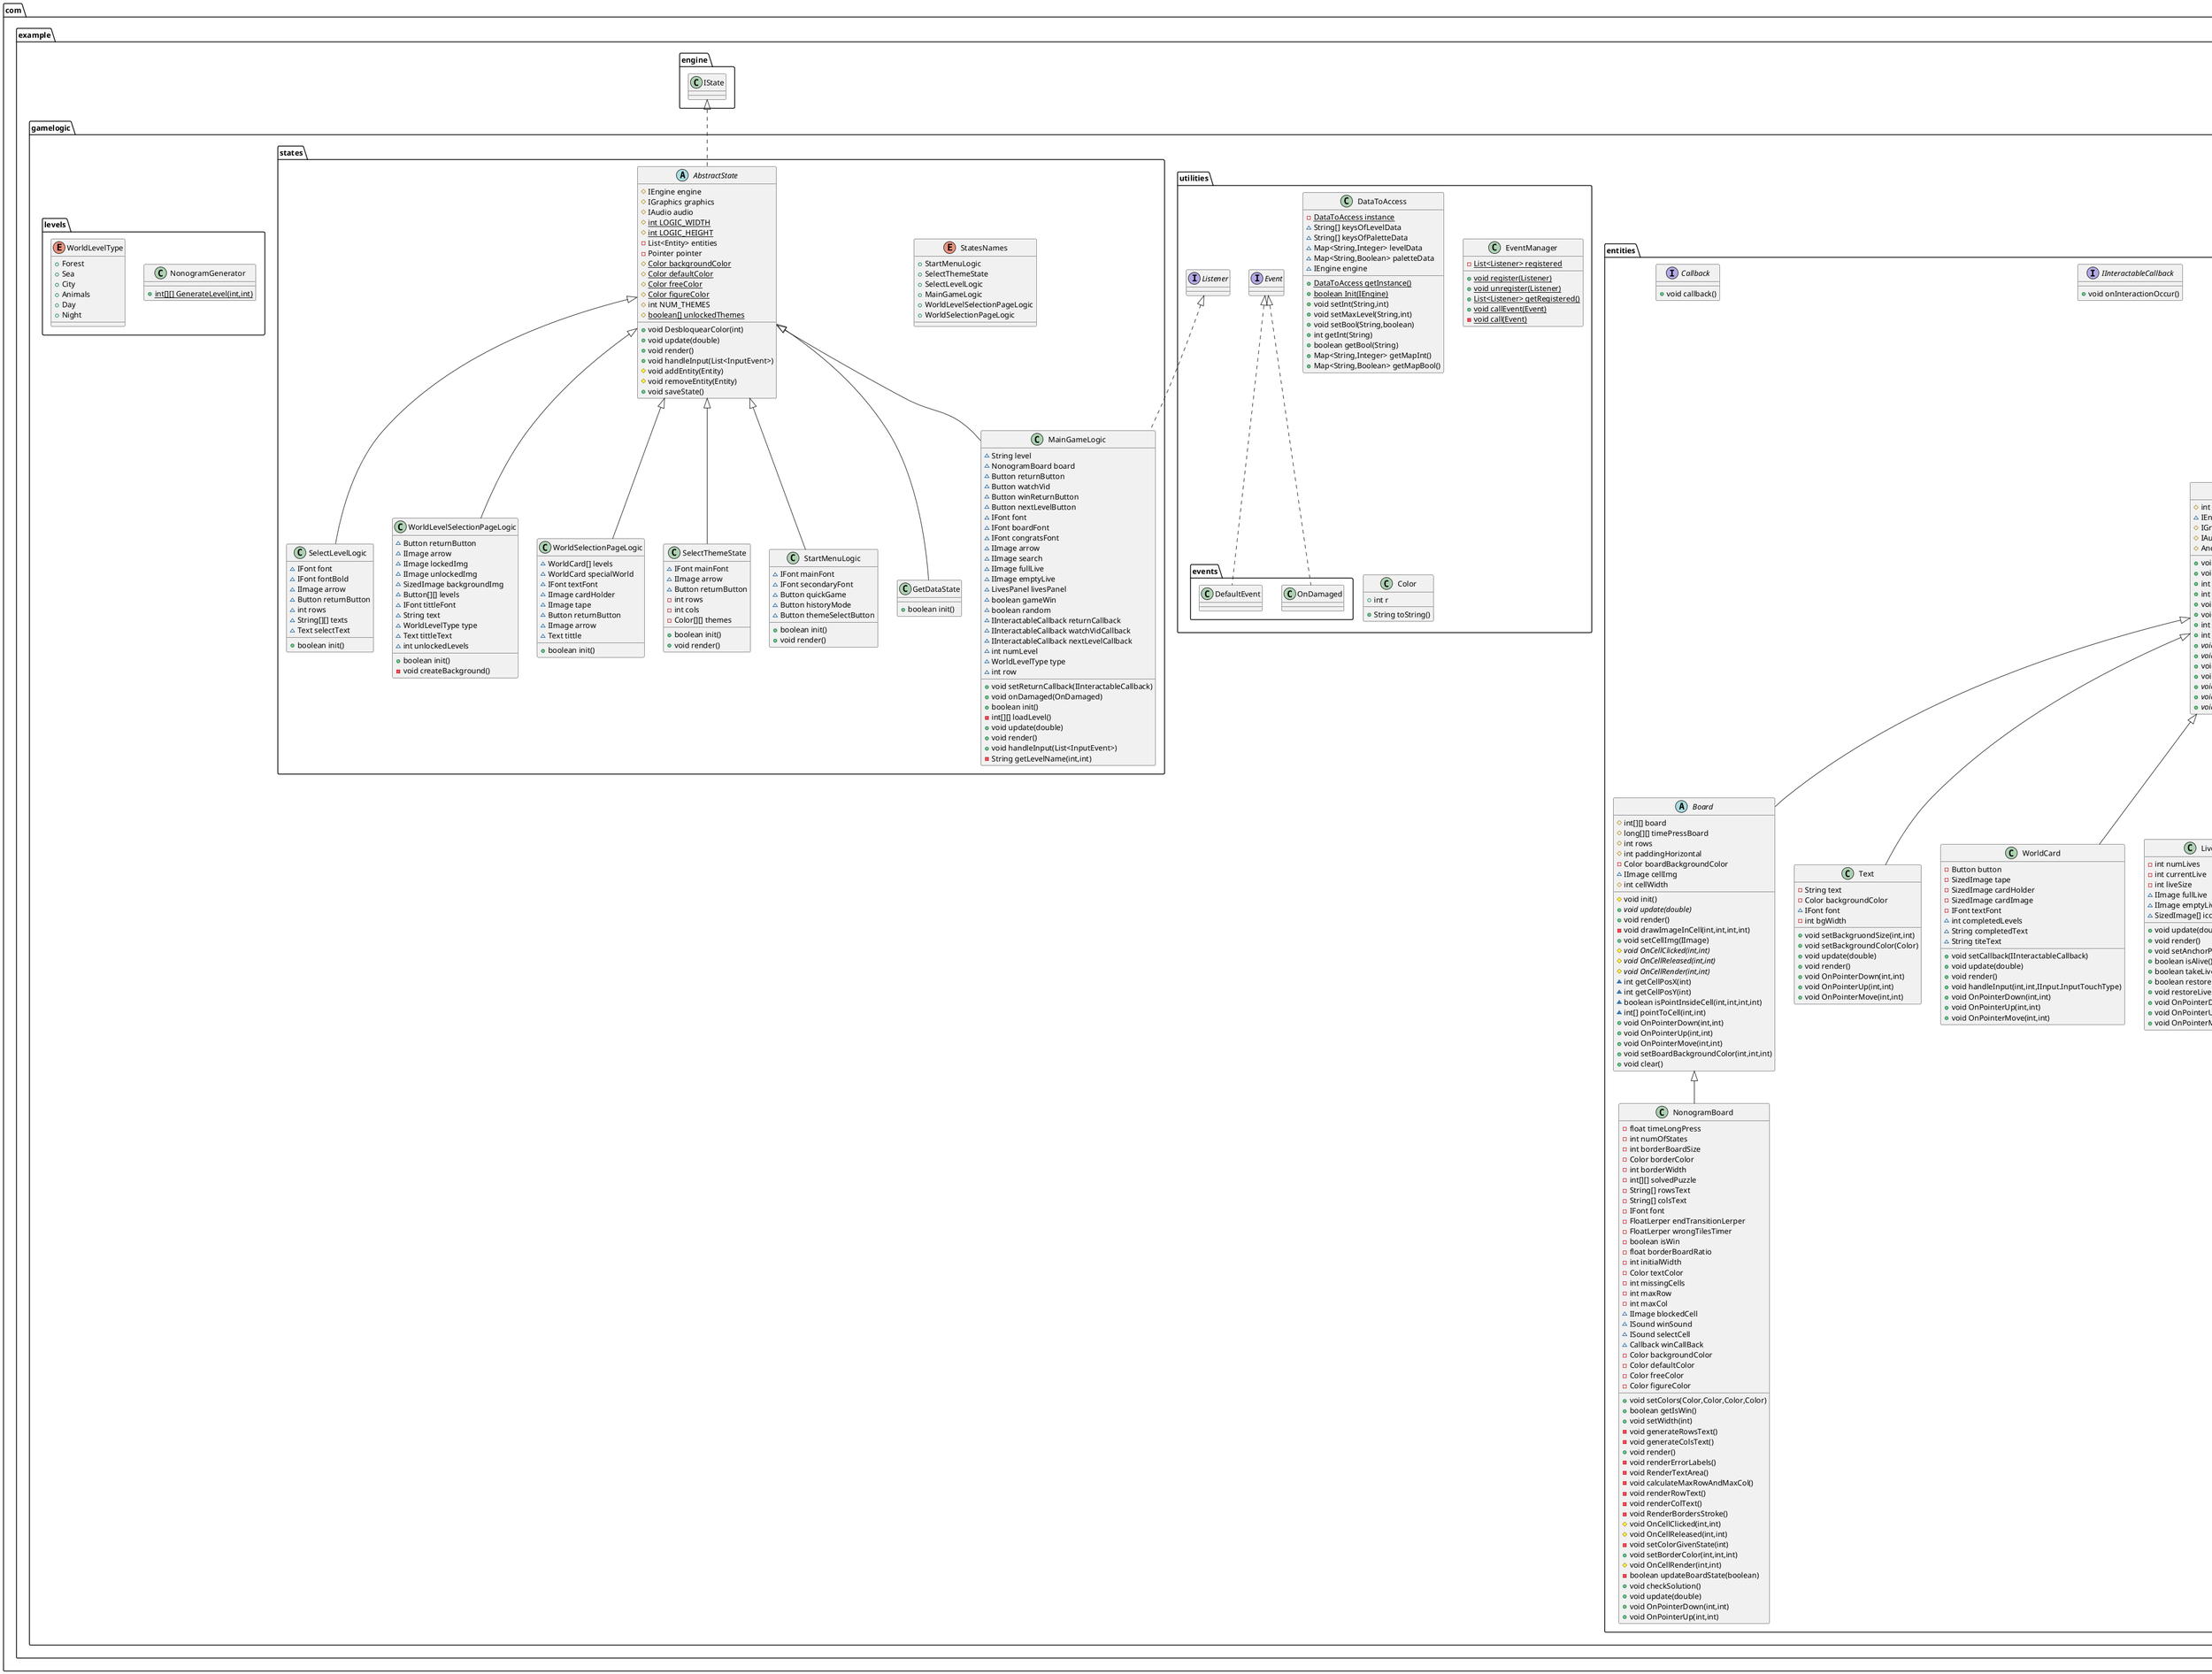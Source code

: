 @startuml
abstract class com.example.gamelogic.entities.Board {
# int[][] board
# long[][] timePressBoard
# int rows
# int paddingHorizontal
- Color boardBackgroundColor
~ IImage cellImg
# int cellWidth
# void init()
+ {abstract}void update(double)
+ void render()
- void drawImageInCell(int,int,int,int)
+ void setCellImg(IImage)
# {abstract}void OnCellClicked(int,int)
# {abstract}void OnCellReleased(int,int)
# {abstract}void OnCellRender(int,int)
~ int getCellPosX(int)
~ int getCellPosY(int)
~ boolean isPointInsideCell(int,int,int,int)
~ int[] pointToCell(int,int)
+ void OnPointerDown(int,int)
+ void OnPointerUp(int,int)
+ void OnPointerMove(int,int)
+ void setBoardBackgroundColor(int,int,int)
+ void clear()
}
interface com.example.gamelogic.entities.IInteractable {
+ void OnHoverEnter()
+ void OnHoverExit()
+ void OnTouchDown()
+ void OnTouchUp()
}
interface com.example.gamelogic.entities.IInputHandler {
~ void handleInput(int,int,IInput.InputTouchType)
}
class com.example.gamelogic.utilities.DataToAccess {
- {static} DataToAccess instance
~ String[] keysOfLevelData
~ String[] keysOfPaletteData
~ Map<String,Integer> levelData
~ Map<String,Boolean> paletteData
~ IEngine engine
+ {static} DataToAccess getInstance()
+ {static} boolean Init(IEngine)
+ void setInt(String,int)
+ void setMaxLevel(String,int)
+ void setBool(String,boolean)
+ int getInt(String)
+ boolean getBool(String)
+ Map<String,Integer> getMapInt()
+ Map<String,Boolean> getMapBool()
}
class com.example.gamelogic.states.StartMenuLogic {
~ IFont mainFont
~ IFont secondaryFont
~ Button quickGame
~ Button historyMode
~ Button themeSelectButton
+ boolean init()
+ void render()
}
enum com.example.gamelogic.states.StatesNames {
+  StartMenuLogic
+  SelectThemeState
+  SelectLevelLogic
+  MainGameLogic
+  WorldLevelSelectionPageLogic
+  WorldSelectionPageLogic
}
class com.example.gamelogic.utilities.EventManager {
- {static} List<Listener> registered
+ {static} void register(Listener)
+ {static} void unregister(Listener)
+ {static} List<Listener> getRegistered()
+ {static} void callEvent(Event)
- {static} void call(Event)
}
interface com.example.gamelogic.entities.IInteractableCallback {
+ void onInteractionOccur()
}
class com.example.gamelogic.entities.Text {
- String text
- Color backgroundColor
~ IFont font
- int bgWidth
+ void setBackgruondSize(int,int)
+ void setBackgroundColor(Color)
+ void update(double)
+ void render()
+ void OnPointerDown(int,int)
+ void OnPointerUp(int,int)
+ void OnPointerMove(int,int)
}
class com.example.gamelogic.states.SelectLevelLogic {
~ IFont font
~ IFont fontBold
~ IImage arrow
~ Button returnButton
~ int rows
~ String[][] texts
~ Text selectText
+ boolean init()
}
class com.example.gamelogic.states.WorldLevelSelectionPageLogic {
~ Button returnButton
~ IImage arrow
~ IImage lockedImg
~ IImage unlockedImg
~ SizedImage backgroundImg
~ Button[][] levels
~ IFont tittleFont
~ String text
~ WorldLevelType type
~ Text tittleText
~ int unlockedLevels
+ boolean init()
- void createBackground()
}
class com.example.gamelogic.levels.NonogramGenerator {
+ {static} int[][] GenerateLevel(int,int)
}
abstract class com.example.gamelogic.states.AbstractState {
# IEngine engine
# IGraphics graphics
# IAudio audio
# {static} int LOGIC_WIDTH
# {static} int LOGIC_HEIGHT
- List<Entity> entities
- Pointer pointer
# {static} Color backgroundColor
# {static} Color defaultColor
# {static} Color freeColor
# {static} Color figureColor
# int NUM_THEMES
# {static} boolean[] unlockedThemes
+ void DesbloquearColor(int)
+ void update(double)
+ void render()
+ void handleInput(List<InputEvent>)
# void addEntity(Entity)
# void removeEntity(Entity)
+ void saveState()
}
class com.example.gamelogic.entities.WorldCard {
- Button button
- SizedImage tape
- SizedImage cardHolder
- SizedImage cardImage
- IFont textFont
~ int completedLevels
~ String completedText
~ String titeText
+ void setCallback(IInteractableCallback)
+ void update(double)
+ void render()
+ void handleInput(int,int,IInput.InputTouchType)
+ void OnPointerDown(int,int)
+ void OnPointerUp(int,int)
+ void OnPointerMove(int,int)
}
class com.example.gamelogic.utilities.events.OnDamaged {
}
class com.example.gamelogic.entities.NonogramBoard {
- float timeLongPress
- int numOfStates
- int borderBoardSize
- Color borderColor
- int borderWidth
- int[][] solvedPuzzle
- String[] rowsText
- String[] colsText
- IFont font
- FloatLerper endTransitionLerper
- FloatLerper wrongTilesTimer
- boolean isWin
- float borderBoardRatio
- int initialWidth
- Color textColor
- int missingCells
- int maxRow
- int maxCol
~ IImage blockedCell
~ ISound winSound
~ ISound selectCell
~ Callback winCallBack
- Color backgroundColor
- Color defaultColor
- Color freeColor
- Color figureColor
+ void setColors(Color,Color,Color,Color)
+ boolean getIsWin()
+ void setWidth(int)
- void generateRowsText()
- void generateColsText()
+ void render()
- void renderErrorLabels()
- void RenderTextArea()
- void calculateMaxRowAndMaxCol()
- void renderRowText()
- void renderColText()
- void RenderBordersStroke()
# void OnCellClicked(int,int)
# void OnCellReleased(int,int)
- void setColorGivenState(int)
+ void setBorderColor(int,int,int)
# void OnCellRender(int,int)
- boolean updateBoardState(boolean)
+ void checkSolution()
+ void update(double)
+ void OnPointerDown(int,int)
+ void OnPointerUp(int,int)
}
class com.example.gamelogic.utilities.Color {
+ int r
+ String toString()
}
class com.example.gamelogic.states.WorldSelectionPageLogic {
~ WorldCard[] levels
~ WorldCard specialWorld
~ IFont textFont
~ IImage cardHolder
~ IImage tape
~ Button returnButton
~ IImage arrow
~ Text tittle
+ boolean init()
}
interface com.example.gamelogic.entities.Callback {
+ void callback()
}
class com.example.gamelogic.utilities.events.DefaultEvent {
}
class com.example.gamelogic.states.SelectThemeState {
~ IFont mainFont
~ IImage arrow
~ Button returnButton
- int rows
- int cols
- Color[][] themes
+ boolean init()
+ void render()
}
abstract class com.example.gamelogic.entities.UIElement {
- boolean alreadyOnHover
- boolean insideLastFrame
- boolean wasPressed
+ void OnPointerDown(int,int)
+ void OnPointerUp(int,int)
+ void handleInput(int,int,IInput.InputTouchType)
- boolean isInside(int,int,int,int,int,int)
}
class com.example.gamelogic.entities.LivesPanel {
- int numLives
- int currentLive
- int liveSize
~ IImage fullLive
~ IImage emptyLive
~ SizedImage[] icons
+ void update(double)
+ void render()
+ void setAnchorPoint(AnchorPoint)
+ boolean isAlive()
+ boolean takeLive()
+ boolean restoreLive()
+ void restoreLives()
+ void OnPointerDown(int,int)
+ void OnPointerUp(int,int)
+ void OnPointerMove(int,int)
}
abstract class com.example.gamelogic.entities.Entity {
# int width
~ IEngine engine
# IGraphics graphics
# IAudio audio
# AnchorPoint anchorPoint
+ void setWidth(int)
+ void setHeight(int)
+ int getWidth()
+ int getHeight()
+ void setPosX(int)
+ void setPosY(int)
+ int getPosX()
+ int getPosY()
+ {abstract}void update(double)
+ {abstract}void render()
+ void handleInput(int,int,IInput.InputTouchType)
+ void setAnchorPoint(AnchorPoint)
+ {abstract}void OnPointerDown(int,int)
+ {abstract}void OnPointerUp(int,int)
+ {abstract}void OnPointerMove(int,int)
}
class com.example.gamelogic.entities.Pointer {
- int radius
- int r
- FloatLerper lerper
+ void update(double)
+ void render()
+ void OnPointerDown(int,int)
+ void OnPointerUp(int,int)
+ void OnPointerMove(int,int)
}
class com.example.gamelogic.entities.Button {
- Color buttonColor
- Color borderColor
- Color buttonPressedColor
- Color buttonHoverColor
- Color textColor
~ ISound clickSound
- Color currentButtonColor
- int borderSize
~ float scale
~ FloatLerper scaleLerper
~ String buttonText
~ IFont font
~ IInteractableCallback callback
~ IImage image
~ int paddingHorizontal
+ void setImage(IImage)
+ void setPadding(int,int)
+ void setCallback(IInteractableCallback)
+ void update(double)
+ void setBorderColor(int,int,int)
+ void setBorderSize(int)
+ void setBackgroundColor(int,int,int)
+ void setBackgroundColor(int,int,int,int)
+ void setPressedColor(int,int,int)
+ void setPressedColorColor(int,int,int,int)
+ void setHoverColor(int,int,int)
+ void setHoverColor(int,int,int,int)
+ void setTextColor(int,int,int)
+ void setTextColor(int,int,int,int)
+ void setText(String,IFont)
+ void render()
+ void OnHoverEnter()
+ void OnHoverExit()
+ void OnTouchDown()
+ void OnTouchUp()
+ void OnPointerMove(int,int)
- void renderBackground()
- void renderBorders()
- void renderText()
- void renderImage()
}
class com.example.gamelogic.states.MainGameLogic {
~ String level
~ NonogramBoard board
~ Button returnButton
~ Button watchVid
~ Button winReturnButton
~ Button nextLevelButton
~ IFont font
~ IFont boardFont
~ IFont congratsFont
~ IImage arrow
~ IImage search
~ IImage fullLive
~ IImage emptyLive
~ LivesPanel livesPanel
~ boolean gameWin
~ boolean random
~ IInteractableCallback returnCallback
~ IInteractableCallback watchVidCallback
~ IInteractableCallback nextLevelCallback
~ int numLevel
~ WorldLevelType type
~ int row
+ void setReturnCallback(IInteractableCallback)
+ void onDamaged(OnDamaged)
+ boolean init()
- int[][] loadLevel()
+ void update(double)
+ void render()
+ void handleInput(List<InputEvent>)
- String getLevelName(int,int)
}
interface com.example.gamelogic.utilities.Listener {
}
enum com.example.gamelogic.levels.WorldLevelType {
+  Forest
+  Sea
+  City
+  Animals
+  Day
+  Night
}
class com.example.gamelogic.entities.SizedImage {
- IImage image
- float scale
+ void update(double)
+ void setImage(IImage)
+ void render()
+ void OnPointerDown(int,int)
+ void OnPointerUp(int,int)
+ void OnPointerMove(int,int)
}
class com.example.gamelogic.states.GetDataState {
+ boolean init()
}
interface com.example.gamelogic.utilities.Event {
}


com.example.gamelogic.entities.Entity <|-- com.example.gamelogic.entities.Board
com.example.gamelogic.states.AbstractState <|-- com.example.gamelogic.states.StartMenuLogic
com.example.gamelogic.entities.Entity <|-- com.example.gamelogic.entities.Text
com.example.gamelogic.states.AbstractState <|-- com.example.gamelogic.states.SelectLevelLogic
com.example.gamelogic.states.AbstractState <|-- com.example.gamelogic.states.WorldLevelSelectionPageLogic
com.example.engine.IState <|.. com.example.gamelogic.states.AbstractState
com.example.gamelogic.entities.Entity <|-- com.example.gamelogic.entities.WorldCard
com.example.gamelogic.utilities.Event <|.. com.example.gamelogic.utilities.events.OnDamaged
com.example.gamelogic.entities.Board <|-- com.example.gamelogic.entities.NonogramBoard
com.example.gamelogic.states.AbstractState <|-- com.example.gamelogic.states.WorldSelectionPageLogic
com.example.gamelogic.utilities.Event <|.. com.example.gamelogic.utilities.events.DefaultEvent
com.example.gamelogic.states.AbstractState <|-- com.example.gamelogic.states.SelectThemeState
com.example.gamelogic.entities.IInputHandler <|.. com.example.gamelogic.entities.UIElement
com.example.gamelogic.entities.IInteractable <|.. com.example.gamelogic.entities.UIElement
com.example.gamelogic.entities.Entity <|-- com.example.gamelogic.entities.UIElement
com.example.gamelogic.entities.Entity <|-- com.example.gamelogic.entities.LivesPanel
com.example.gamelogic.entities.IInputHandler <|.. com.example.gamelogic.entities.Entity
com.example.gamelogic.entities.Entity <|-- com.example.gamelogic.entities.Pointer
com.example.gamelogic.entities.UIElement <|-- com.example.gamelogic.entities.Button
com.example.gamelogic.utilities.Listener <|.. com.example.gamelogic.states.MainGameLogic
com.example.gamelogic.states.AbstractState <|-- com.example.gamelogic.states.MainGameLogic
com.example.gamelogic.entities.Entity <|-- com.example.gamelogic.entities.SizedImage
com.example.gamelogic.states.AbstractState <|-- com.example.gamelogic.states.GetDataState
@enduml